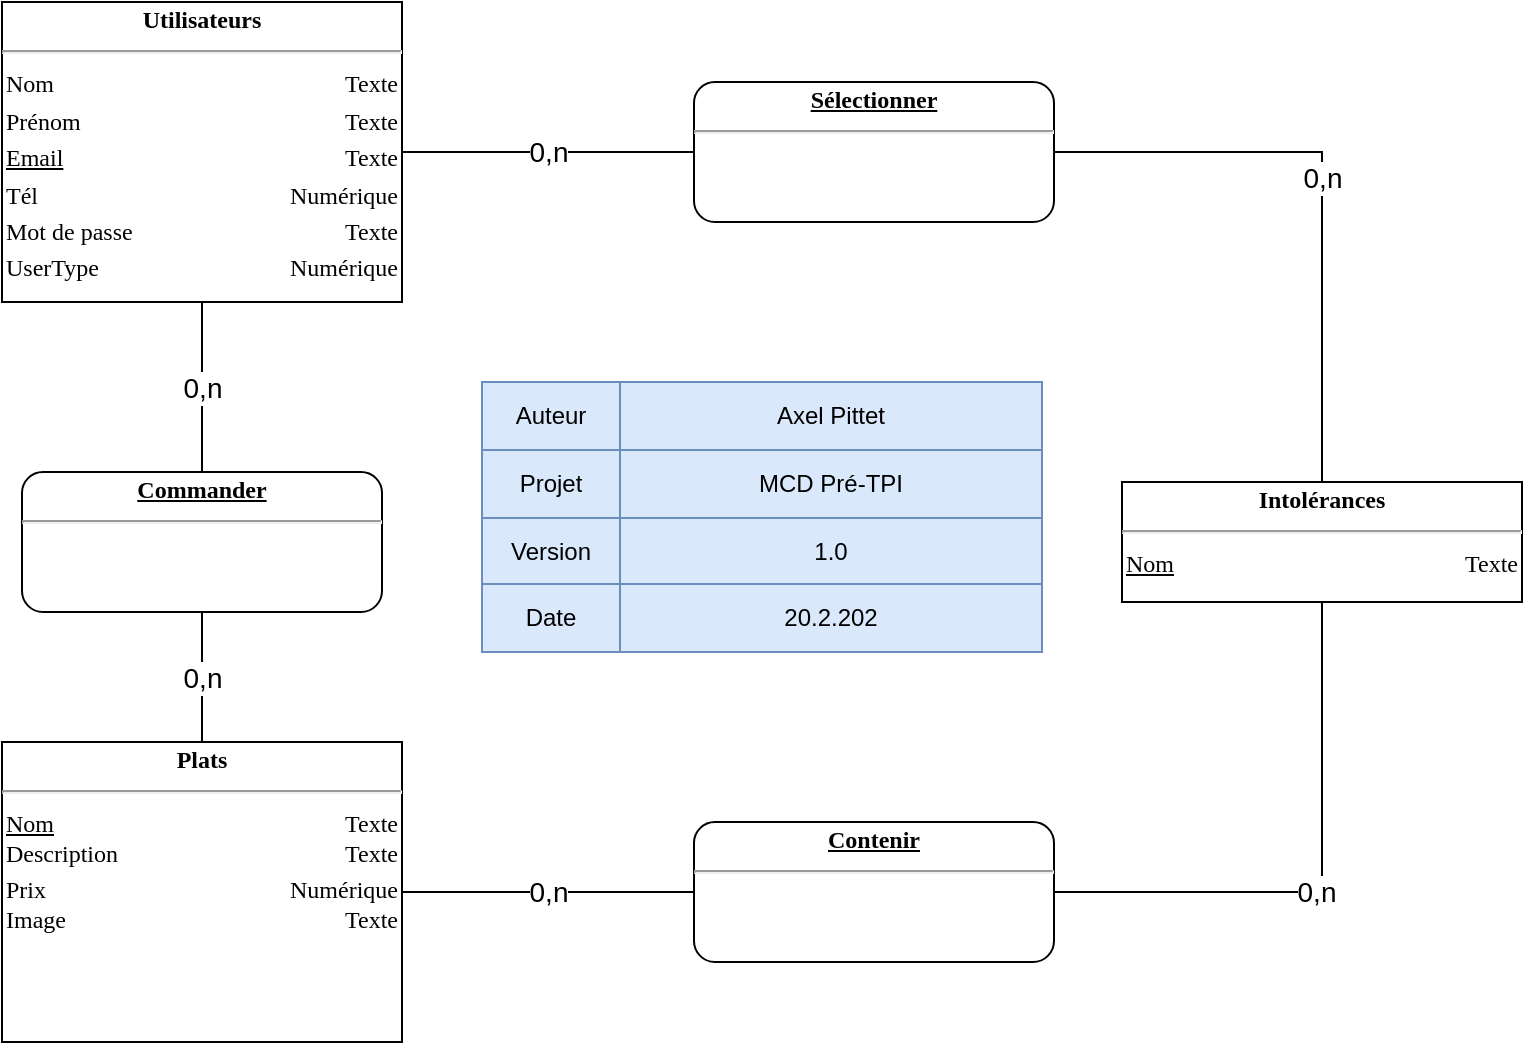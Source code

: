 <mxfile version="20.8.23" type="device"><diagram id="C5RBs43oDa-KdzZeNtuy" name="Page-1"><mxGraphModel dx="714" dy="778" grid="1" gridSize="10" guides="1" tooltips="1" connect="1" arrows="1" fold="1" page="1" pageScale="1" pageWidth="827" pageHeight="1169" math="0" shadow="0"><root><mxCell id="WIyWlLk6GJQsqaUBKTNV-0"/><mxCell id="WIyWlLk6GJQsqaUBKTNV-1" parent="WIyWlLk6GJQsqaUBKTNV-0"/><mxCell id="IqQrxniCJe7T8JLHDdd1-2" value="&lt;div style=&quot;box-sizing: border-box ; width: 100% ; padding: 2px&quot;&gt;&lt;span style=&quot;background-color: rgb(255 , 255 , 255)&quot;&gt;&lt;b&gt;Utilisateurs&lt;/b&gt;&lt;/span&gt;&lt;/div&gt;&lt;hr&gt;&lt;table style=&quot;width: 100% ; font-size: 1em&quot; cellpadding=&quot;2&quot; cellspacing=&quot;0&quot;&gt;&lt;tbody&gt;&lt;tr&gt;&lt;td style=&quot;text-align: left&quot;&gt;Nom&lt;/td&gt;&lt;td style=&quot;text-align: right&quot;&gt;Texte&lt;/td&gt;&lt;/tr&gt;&lt;tr&gt;&lt;td style=&quot;text-align: left&quot;&gt;Prénom&lt;br&gt;&lt;/td&gt;&lt;td style=&quot;text-align: right&quot;&gt;Texte&lt;/td&gt;&lt;/tr&gt;&lt;tr&gt;&lt;td style=&quot;text-align: left&quot;&gt;&lt;u&gt;Email&lt;/u&gt;&lt;/td&gt;&lt;td style=&quot;text-align: right&quot;&gt;Texte&lt;/td&gt;&lt;/tr&gt;&lt;tr&gt;&lt;td style=&quot;text-align: left&quot;&gt;Tél&lt;/td&gt;&lt;td style=&quot;text-align: right&quot;&gt;Numérique&lt;/td&gt;&lt;/tr&gt;&lt;tr&gt;&lt;td style=&quot;text-align: left&quot;&gt;Mot de passe&lt;/td&gt;&lt;td style=&quot;text-align: right&quot;&gt;Texte&lt;/td&gt;&lt;/tr&gt;&lt;tr&gt;&lt;td style=&quot;text-align: left&quot;&gt;UserType&lt;/td&gt;&lt;td style=&quot;text-align: right&quot;&gt;Numérique&lt;/td&gt;&lt;/tr&gt;&lt;/tbody&gt;&lt;/table&gt;" style="verticalAlign=top;align=center;overflow=fill;html=1;rounded=0;shadow=0;comic=0;labelBackgroundColor=none;strokeColor=#000000;strokeWidth=1;fillColor=#ffffff;fontFamily=Verdana;fontSize=12;fontColor=#000000;" parent="WIyWlLk6GJQsqaUBKTNV-1" vertex="1"><mxGeometry x="34" y="60" width="200" height="150" as="geometry"/></mxCell><mxCell id="IqQrxniCJe7T8JLHDdd1-5" value="&lt;div style=&quot;box-sizing: border-box ; width: 100% ; padding: 2px&quot;&gt;&lt;span style=&quot;background-color: rgb(255 , 255 , 255)&quot;&gt;&lt;b&gt;Plats&lt;/b&gt;&lt;/span&gt;&lt;/div&gt;&lt;hr&gt;&lt;table style=&quot;width: 100% ; font-size: 1em&quot; cellpadding=&quot;2&quot; cellspacing=&quot;0&quot;&gt;&lt;tbody&gt;&lt;tr&gt;&lt;td style=&quot;text-align: left&quot;&gt;&lt;u&gt;Nom&lt;/u&gt;&lt;br&gt;Description&lt;/td&gt;&lt;td style=&quot;text-align: right&quot;&gt;Texte&lt;br&gt;Texte&lt;/td&gt;&lt;/tr&gt;&lt;tr&gt;&lt;td style=&quot;text-align: left&quot;&gt;Prix&lt;br&gt;Image&lt;/td&gt;&lt;td style=&quot;text-align: right&quot;&gt;Numérique&lt;br&gt;Texte&lt;/td&gt;&lt;/tr&gt;&lt;tr&gt;&lt;td style=&quot;text-align: left&quot;&gt;&lt;br&gt;&lt;/td&gt;&lt;td style=&quot;text-align: right&quot;&gt;&lt;br&gt;&lt;/td&gt;&lt;/tr&gt;&lt;/tbody&gt;&lt;/table&gt;" style="verticalAlign=top;align=center;overflow=fill;html=1;rounded=0;shadow=0;comic=0;labelBackgroundColor=none;strokeColor=#000000;strokeWidth=1;fillColor=#ffffff;fontFamily=Verdana;fontSize=12;fontColor=#000000;" parent="WIyWlLk6GJQsqaUBKTNV-1" vertex="1"><mxGeometry x="34" y="430" width="200" height="150" as="geometry"/></mxCell><mxCell id="IqQrxniCJe7T8JLHDdd1-7" value="&lt;div style=&quot;box-sizing: border-box ; width: 100% ; padding: 2px&quot;&gt;&lt;span style=&quot;background-color: rgb(255 , 255 , 255)&quot;&gt;&lt;b&gt;Intolérances&lt;/b&gt;&lt;/span&gt;&lt;/div&gt;&lt;hr&gt;&lt;table style=&quot;width: 100% ; font-size: 1em&quot; cellpadding=&quot;2&quot; cellspacing=&quot;0&quot;&gt;&lt;tbody&gt;&lt;tr&gt;&lt;td style=&quot;text-align: left&quot;&gt;&lt;u&gt;Nom&lt;/u&gt;&lt;/td&gt;&lt;td style=&quot;text-align: right&quot;&gt;Texte&lt;/td&gt;&lt;/tr&gt;&lt;tr&gt;&lt;td style=&quot;text-align: left&quot;&gt;&lt;/td&gt;&lt;td style=&quot;text-align: right&quot;&gt;&lt;br&gt;&lt;/td&gt;&lt;/tr&gt;&lt;tr&gt;&lt;td style=&quot;text-align: left&quot;&gt;&lt;br&gt;&lt;/td&gt;&lt;td style=&quot;text-align: right&quot;&gt;&lt;br&gt;&lt;/td&gt;&lt;/tr&gt;&lt;/tbody&gt;&lt;/table&gt;" style="verticalAlign=top;align=center;overflow=fill;html=1;rounded=0;shadow=0;comic=0;labelBackgroundColor=none;strokeColor=#000000;strokeWidth=1;fillColor=#ffffff;fontFamily=Verdana;fontSize=12;fontColor=#000000;" parent="WIyWlLk6GJQsqaUBKTNV-1" vertex="1"><mxGeometry x="594" y="300" width="200" height="60" as="geometry"/></mxCell><mxCell id="IqQrxniCJe7T8JLHDdd1-8" value="&lt;div style=&quot;box-sizing: border-box ; width: 100% ; padding: 2px&quot;&gt;&lt;span style=&quot;background-color: rgb(255 , 255 , 255)&quot;&gt;&lt;b&gt;&lt;u&gt;Contenir&lt;/u&gt;&lt;/b&gt;&lt;/span&gt;&lt;/div&gt;&lt;hr&gt;" style="verticalAlign=top;align=center;overflow=fill;html=1;rounded=1;shadow=0;comic=0;labelBackgroundColor=none;strokeColor=#000000;strokeWidth=1;fillColor=#ffffff;fontFamily=Verdana;fontSize=12;fontColor=#000000;" parent="WIyWlLk6GJQsqaUBKTNV-1" vertex="1"><mxGeometry x="380" y="470" width="180" height="70" as="geometry"/></mxCell><mxCell id="IqQrxniCJe7T8JLHDdd1-9" value="&lt;div style=&quot;box-sizing: border-box ; width: 100% ; padding: 2px&quot;&gt;&lt;span style=&quot;background-color: rgb(255 , 255 , 255)&quot;&gt;&lt;b&gt;&lt;u&gt;Sélectionner&lt;/u&gt;&lt;/b&gt;&lt;/span&gt;&lt;/div&gt;&lt;hr&gt;" style="verticalAlign=top;align=center;overflow=fill;html=1;rounded=1;shadow=0;comic=0;labelBackgroundColor=none;strokeColor=#000000;strokeWidth=1;fillColor=#ffffff;fontFamily=Verdana;fontSize=12;fontColor=#000000;" parent="WIyWlLk6GJQsqaUBKTNV-1" vertex="1"><mxGeometry x="380" y="100" width="180" height="70" as="geometry"/></mxCell><mxCell id="IqQrxniCJe7T8JLHDdd1-11" value="&lt;font style=&quot;font-size: 14px;&quot;&gt;0,n&lt;/font&gt;" style="endArrow=none;html=1;rounded=0;entryX=1;entryY=0.5;entryDx=0;entryDy=0;exitX=0;exitY=0.5;exitDx=0;exitDy=0;" parent="WIyWlLk6GJQsqaUBKTNV-1" source="IqQrxniCJe7T8JLHDdd1-9" target="IqQrxniCJe7T8JLHDdd1-2" edge="1"><mxGeometry width="50" height="50" relative="1" as="geometry"><mxPoint x="374" y="230" as="sourcePoint"/><mxPoint x="424" y="180" as="targetPoint"/></mxGeometry></mxCell><mxCell id="IqQrxniCJe7T8JLHDdd1-14" value="&lt;font style=&quot;font-size: 14px;&quot;&gt;0,n&lt;/font&gt;" style="endArrow=none;html=1;rounded=0;entryX=1;entryY=0.5;entryDx=0;entryDy=0;exitX=0;exitY=0.5;exitDx=0;exitDy=0;" parent="WIyWlLk6GJQsqaUBKTNV-1" source="IqQrxniCJe7T8JLHDdd1-8" target="IqQrxniCJe7T8JLHDdd1-5" edge="1"><mxGeometry width="50" height="50" relative="1" as="geometry"><mxPoint x="544" y="185" as="sourcePoint"/><mxPoint x="264" y="185" as="targetPoint"/></mxGeometry></mxCell><mxCell id="IqQrxniCJe7T8JLHDdd1-17" value="&lt;font style=&quot;font-size: 14px;&quot;&gt;0,n&lt;br&gt;&lt;/font&gt;" style="endArrow=none;html=1;rounded=0;entryX=1;entryY=0.5;entryDx=0;entryDy=0;exitX=0.5;exitY=1;exitDx=0;exitDy=0;" parent="WIyWlLk6GJQsqaUBKTNV-1" source="IqQrxniCJe7T8JLHDdd1-7" target="IqQrxniCJe7T8JLHDdd1-8" edge="1"><mxGeometry x="0.064" width="50" height="50" relative="1" as="geometry"><mxPoint x="574" y="215" as="sourcePoint"/><mxPoint x="294" y="215" as="targetPoint"/><Array as="points"><mxPoint x="694" y="505"/></Array><mxPoint as="offset"/></mxGeometry></mxCell><mxCell id="IqQrxniCJe7T8JLHDdd1-18" value="&lt;font style=&quot;font-size: 14px;&quot;&gt;0,n&lt;/font&gt;" style="endArrow=none;html=1;rounded=0;entryX=0.5;entryY=0;entryDx=0;entryDy=0;exitX=1;exitY=0.5;exitDx=0;exitDy=0;" parent="WIyWlLk6GJQsqaUBKTNV-1" source="IqQrxniCJe7T8JLHDdd1-9" target="IqQrxniCJe7T8JLHDdd1-7" edge="1"><mxGeometry x="-0.018" width="50" height="50" relative="1" as="geometry"><mxPoint x="584" y="225" as="sourcePoint"/><mxPoint x="304" y="225" as="targetPoint"/><Array as="points"><mxPoint x="694" y="135"/></Array><mxPoint as="offset"/></mxGeometry></mxCell><mxCell id="IqQrxniCJe7T8JLHDdd1-22" value="" style="shape=table;html=1;whiteSpace=wrap;startSize=0;container=1;collapsible=0;childLayout=tableLayout;fillColor=#dae8fc;strokeColor=#6c8ebf;" parent="WIyWlLk6GJQsqaUBKTNV-1" vertex="1"><mxGeometry x="274" y="250" width="280" height="135" as="geometry"/></mxCell><mxCell id="IqQrxniCJe7T8JLHDdd1-23" value="" style="shape=partialRectangle;html=1;whiteSpace=wrap;collapsible=0;dropTarget=0;pointerEvents=0;fillColor=none;top=0;left=0;bottom=0;right=0;points=[[0,0.5],[1,0.5]];portConstraint=eastwest;" parent="IqQrxniCJe7T8JLHDdd1-22" vertex="1"><mxGeometry width="280" height="34" as="geometry"/></mxCell><mxCell id="IqQrxniCJe7T8JLHDdd1-24" value="Auteur" style="shape=partialRectangle;html=1;whiteSpace=wrap;connectable=0;fillColor=none;top=0;left=0;bottom=0;right=0;overflow=hidden;" parent="IqQrxniCJe7T8JLHDdd1-23" vertex="1"><mxGeometry width="69" height="34" as="geometry"><mxRectangle width="69" height="34" as="alternateBounds"/></mxGeometry></mxCell><mxCell id="IqQrxniCJe7T8JLHDdd1-25" value="Axel Pittet" style="shape=partialRectangle;html=1;whiteSpace=wrap;connectable=0;fillColor=none;top=0;left=0;bottom=0;right=0;overflow=hidden;" parent="IqQrxniCJe7T8JLHDdd1-23" vertex="1"><mxGeometry x="69" width="211" height="34" as="geometry"><mxRectangle width="211" height="34" as="alternateBounds"/></mxGeometry></mxCell><mxCell id="IqQrxniCJe7T8JLHDdd1-26" value="" style="shape=partialRectangle;html=1;whiteSpace=wrap;collapsible=0;dropTarget=0;pointerEvents=0;fillColor=none;top=0;left=0;bottom=0;right=0;points=[[0,0.5],[1,0.5]];portConstraint=eastwest;" parent="IqQrxniCJe7T8JLHDdd1-22" vertex="1"><mxGeometry y="34" width="280" height="34" as="geometry"/></mxCell><mxCell id="IqQrxniCJe7T8JLHDdd1-27" value="Projet" style="shape=partialRectangle;html=1;whiteSpace=wrap;connectable=0;fillColor=none;top=0;left=0;bottom=0;right=0;overflow=hidden;" parent="IqQrxniCJe7T8JLHDdd1-26" vertex="1"><mxGeometry width="69" height="34" as="geometry"><mxRectangle width="69" height="34" as="alternateBounds"/></mxGeometry></mxCell><mxCell id="IqQrxniCJe7T8JLHDdd1-28" value="MCD Pré-TPI" style="shape=partialRectangle;html=1;whiteSpace=wrap;connectable=0;fillColor=none;top=0;left=0;bottom=0;right=0;overflow=hidden;" parent="IqQrxniCJe7T8JLHDdd1-26" vertex="1"><mxGeometry x="69" width="211" height="34" as="geometry"><mxRectangle width="211" height="34" as="alternateBounds"/></mxGeometry></mxCell><mxCell id="IqQrxniCJe7T8JLHDdd1-29" value="" style="shape=partialRectangle;html=1;whiteSpace=wrap;collapsible=0;dropTarget=0;pointerEvents=0;fillColor=none;top=0;left=0;bottom=0;right=0;points=[[0,0.5],[1,0.5]];portConstraint=eastwest;" parent="IqQrxniCJe7T8JLHDdd1-22" vertex="1"><mxGeometry y="68" width="280" height="33" as="geometry"/></mxCell><mxCell id="IqQrxniCJe7T8JLHDdd1-30" value="Version" style="shape=partialRectangle;html=1;whiteSpace=wrap;connectable=0;fillColor=none;top=0;left=0;bottom=0;right=0;overflow=hidden;" parent="IqQrxniCJe7T8JLHDdd1-29" vertex="1"><mxGeometry width="69" height="33" as="geometry"><mxRectangle width="69" height="33" as="alternateBounds"/></mxGeometry></mxCell><mxCell id="IqQrxniCJe7T8JLHDdd1-31" value="1.0" style="shape=partialRectangle;html=1;whiteSpace=wrap;connectable=0;fillColor=none;top=0;left=0;bottom=0;right=0;overflow=hidden;" parent="IqQrxniCJe7T8JLHDdd1-29" vertex="1"><mxGeometry x="69" width="211" height="33" as="geometry"><mxRectangle width="211" height="33" as="alternateBounds"/></mxGeometry></mxCell><mxCell id="IqQrxniCJe7T8JLHDdd1-32" style="shape=partialRectangle;html=1;whiteSpace=wrap;collapsible=0;dropTarget=0;pointerEvents=0;fillColor=none;top=0;left=0;bottom=0;right=0;points=[[0,0.5],[1,0.5]];portConstraint=eastwest;" parent="IqQrxniCJe7T8JLHDdd1-22" vertex="1"><mxGeometry y="101" width="280" height="34" as="geometry"/></mxCell><mxCell id="IqQrxniCJe7T8JLHDdd1-33" value="Date" style="shape=partialRectangle;html=1;whiteSpace=wrap;connectable=0;fillColor=none;top=0;left=0;bottom=0;right=0;overflow=hidden;" parent="IqQrxniCJe7T8JLHDdd1-32" vertex="1"><mxGeometry width="69" height="34" as="geometry"><mxRectangle width="69" height="34" as="alternateBounds"/></mxGeometry></mxCell><mxCell id="IqQrxniCJe7T8JLHDdd1-34" value="20.2.202" style="shape=partialRectangle;html=1;whiteSpace=wrap;connectable=0;fillColor=none;top=0;left=0;bottom=0;right=0;overflow=hidden;" parent="IqQrxniCJe7T8JLHDdd1-32" vertex="1"><mxGeometry x="69" width="211" height="34" as="geometry"><mxRectangle width="211" height="34" as="alternateBounds"/></mxGeometry></mxCell><mxCell id="i3fgtjFelCL0PH-BjQop-0" value="&lt;div style=&quot;box-sizing: border-box ; width: 100% ; padding: 2px&quot;&gt;&lt;span style=&quot;background-color: rgb(255 , 255 , 255)&quot;&gt;&lt;b&gt;&lt;u&gt;Commander&lt;/u&gt;&lt;/b&gt;&lt;/span&gt;&lt;/div&gt;&lt;hr&gt;" style="verticalAlign=top;align=center;overflow=fill;html=1;rounded=1;shadow=0;comic=0;labelBackgroundColor=none;strokeColor=#000000;strokeWidth=1;fillColor=#ffffff;fontFamily=Verdana;fontSize=12;fontColor=#000000;" parent="WIyWlLk6GJQsqaUBKTNV-1" vertex="1"><mxGeometry x="44" y="295" width="180" height="70" as="geometry"/></mxCell><mxCell id="i3fgtjFelCL0PH-BjQop-1" value="&lt;font style=&quot;font-size: 14px;&quot;&gt;0,n&lt;/font&gt;" style="endArrow=none;html=1;rounded=0;entryX=0.5;entryY=1;entryDx=0;entryDy=0;exitX=0.5;exitY=0;exitDx=0;exitDy=0;" parent="WIyWlLk6GJQsqaUBKTNV-1" source="i3fgtjFelCL0PH-BjQop-0" target="IqQrxniCJe7T8JLHDdd1-2" edge="1"><mxGeometry width="50" height="50" relative="1" as="geometry"><mxPoint x="390" y="145" as="sourcePoint"/><mxPoint x="244" y="145" as="targetPoint"/></mxGeometry></mxCell><mxCell id="i3fgtjFelCL0PH-BjQop-2" value="&lt;font style=&quot;font-size: 14px;&quot;&gt;0,n&lt;/font&gt;" style="endArrow=none;html=1;rounded=0;entryX=0.5;entryY=1;entryDx=0;entryDy=0;exitX=0.5;exitY=0;exitDx=0;exitDy=0;" parent="WIyWlLk6GJQsqaUBKTNV-1" source="IqQrxniCJe7T8JLHDdd1-5" target="i3fgtjFelCL0PH-BjQop-0" edge="1"><mxGeometry width="50" height="50" relative="1" as="geometry"><mxPoint x="400" y="155" as="sourcePoint"/><mxPoint x="254" y="155" as="targetPoint"/></mxGeometry></mxCell></root></mxGraphModel></diagram></mxfile>